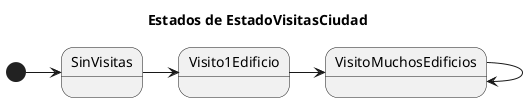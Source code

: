 @startuml ST_EstadoVisitas
title Estados de EstadoVisitasCiudad

[*] -r-> SinVisitas
SinVisitas -r-> Visito1Edificio
Visito1Edificio -r-> VisitoMuchosEdificios
VisitoMuchosEdificios -r-> VisitoMuchosEdificios
@enduml

@startuml ST_EstadoVisitas_Combinado
hide empty description
title Estados de Ciudad y EstadoVisitasCiudad

[*] --> CiudadNoVisitada
CiudadNoVisitada: visitada=CiudadNoVisitada
CiudadNoVisitada --> SinVisitas
SinVisitas: visitada=CiudadVisitada\nvisitada.estado=SinVisitas
SinVisitas -[#gray]-> CiudadNoVisitada
SinVisitas --> Visito1Edificio
Visito1Edificio: visitada=CiudadVisitada\nvisitada.estado=Visito1Edificio
Visito1Edificio -[#gray]-> CiudadNoVisitada
Visito1Edificio --> VisitoMuchosEdificios
VisitoMuchosEdificios: visitada=CiudadVisitada\nvisitada.estado=VisitoMuchosEdificios
VisitoMuchosEdificios -[#gray]-> CiudadNoVisitada
VisitoMuchosEdificios --> VisitoMuchosEdificios

@enduml